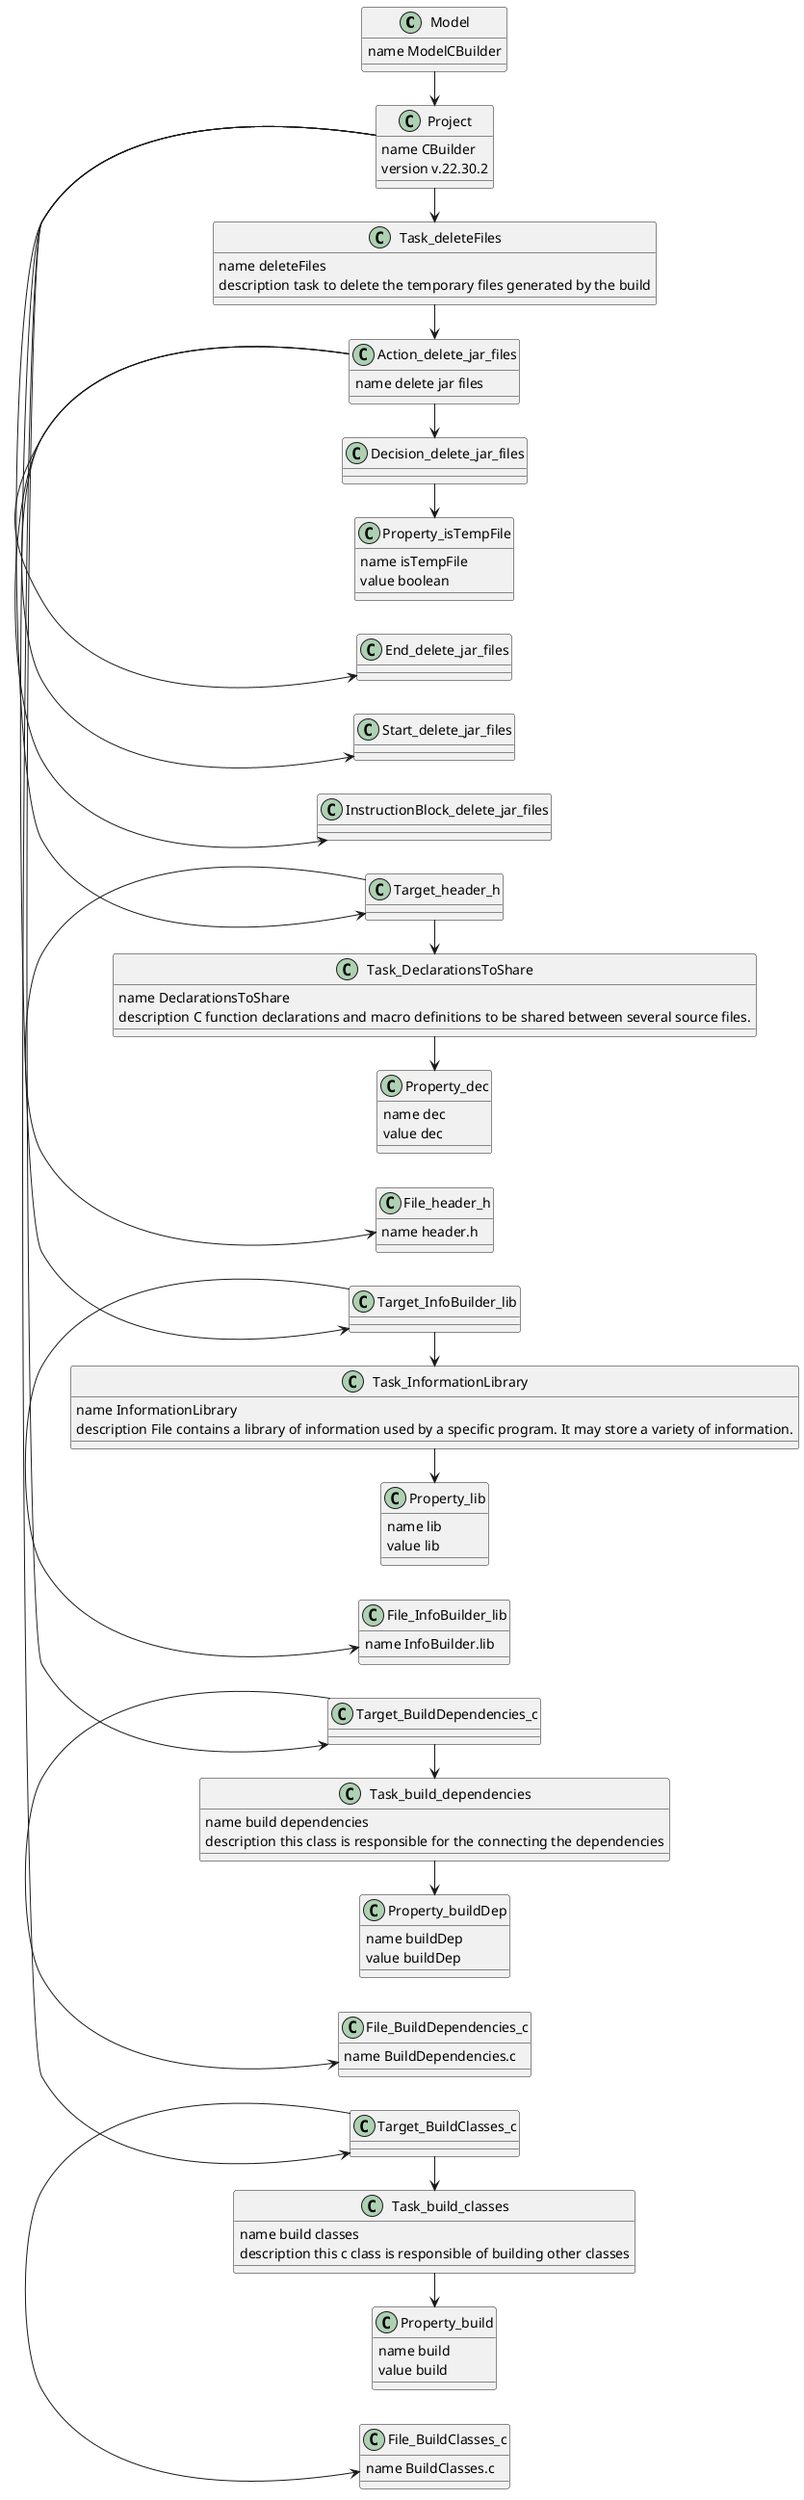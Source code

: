 @startuml
left to right direction
class Model {
name ModelCBuilder
}
class Project {
name CBuilder
version v.22.30.2
}
Model -> Project
class Target_BuildClasses_c {
}
Project ->Target_BuildClasses_c
class File_BuildClasses_c {
name BuildClasses.c
}
Target_BuildClasses_c-> File_BuildClasses_c
class Task_build_classes {
name build classes
description this c class is responsible of building other classes
}
Target_BuildClasses_c->Task_build_classes
class Property_build {
name build
value build
}
Task_build_classes->Property_build
class Target_BuildDependencies_c {
}
Project ->Target_BuildDependencies_c
class File_BuildDependencies_c {
name BuildDependencies.c
}
Target_BuildDependencies_c-> File_BuildDependencies_c
class Task_build_dependencies {
name build dependencies
description this class is responsible for the connecting the dependencies
}
Target_BuildDependencies_c->Task_build_dependencies
class Property_buildDep {
name buildDep
value buildDep
}
Task_build_dependencies->Property_buildDep
class Target_InfoBuilder_lib {
}
Project ->Target_InfoBuilder_lib
class File_InfoBuilder_lib {
name InfoBuilder.lib
}
Target_InfoBuilder_lib-> File_InfoBuilder_lib
class Task_InformationLibrary {
name InformationLibrary
description File contains a library of information used by a specific program. It may store a variety of information.
}
Target_InfoBuilder_lib->Task_InformationLibrary
class Property_lib {
name lib
value lib
}
Task_InformationLibrary->Property_lib
class Target_header_h {
}
Project ->Target_header_h
class File_header_h {
name header.h
}
Target_header_h-> File_header_h
class Task_DeclarationsToShare {
name DeclarationsToShare
description C function declarations and macro definitions to be shared between several source files.
}
Target_header_h->Task_DeclarationsToShare
class Property_dec {
name dec
value dec
}
Task_DeclarationsToShare->Property_dec
class Task_deleteFiles {
name deleteFiles
description task to delete the temporary files generated by the build
}
Project ->Task_deleteFiles
class Action_delete_jar_files{
name delete jar files
}
Task_deleteFiles -> Action_delete_jar_files
class InstructionBlock_delete_jar_files {
}
Action_delete_jar_files -> InstructionBlock_delete_jar_files
class Start_delete_jar_files {
}
Action_delete_jar_files -> Start_delete_jar_files
class End_delete_jar_files {
}
Action_delete_jar_files -> End_delete_jar_files
class Decision_delete_jar_files {
}
Action_delete_jar_files -> Decision_delete_jar_files
class Property_isTempFile {
name isTempFile
value boolean
}
Decision_delete_jar_files -> Property_isTempFile
@enduml
